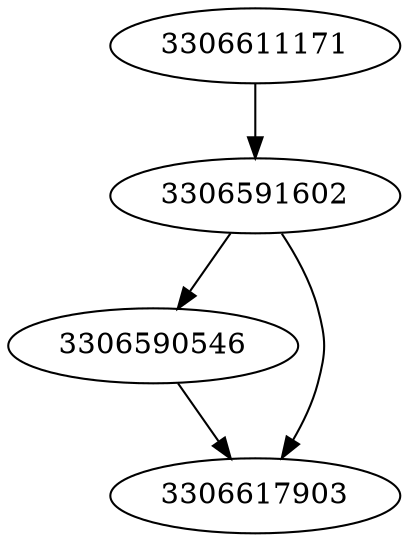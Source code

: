 strict digraph  {
3306590546;
3306611171;
3306591602;
3306617903;
3306590546 -> 3306617903;
3306611171 -> 3306591602;
3306591602 -> 3306617903;
3306591602 -> 3306590546;
}
